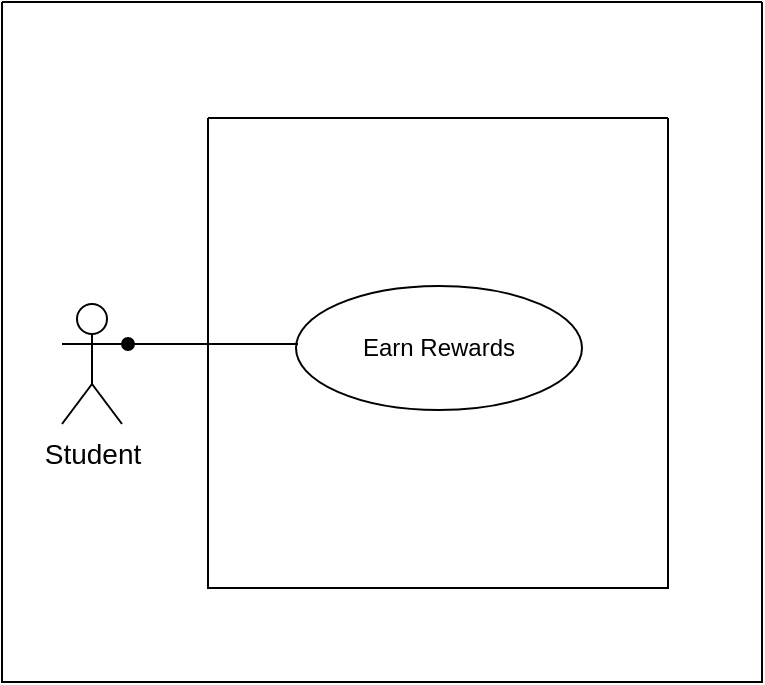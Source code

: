 <mxfile version="26.2.14">
  <diagram name="Page-1" id="IG8jHDU7k6NiExgm4UEW">
    <mxGraphModel dx="1042" dy="1662" grid="1" gridSize="10" guides="1" tooltips="1" connect="1" arrows="1" fold="1" page="1" pageScale="1" pageWidth="850" pageHeight="1100" math="0" shadow="0">
      <root>
        <mxCell id="0" />
        <mxCell id="1" parent="0" />
        <mxCell id="8sUa2zZufn3kIB9HhgjA-1" value="" style="swimlane;startSize=0;container=0;" vertex="1" parent="1">
          <mxGeometry x="107" y="-981" width="380" height="340" as="geometry" />
        </mxCell>
        <mxCell id="8sUa2zZufn3kIB9HhgjA-2" value="Student" style="shape=umlActor;verticalLabelPosition=bottom;verticalAlign=top;html=1;fontSize=14;" vertex="1" parent="8sUa2zZufn3kIB9HhgjA-1">
          <mxGeometry x="30" y="151" width="30" height="60" as="geometry" />
        </mxCell>
        <mxCell id="8sUa2zZufn3kIB9HhgjA-3" value="" style="swimlane;startSize=0;" vertex="1" parent="8sUa2zZufn3kIB9HhgjA-1">
          <mxGeometry x="103" y="58" width="230" height="235" as="geometry" />
        </mxCell>
        <mxCell id="8sUa2zZufn3kIB9HhgjA-4" value="Earn Rewards" style="ellipse;whiteSpace=wrap;html=1;" vertex="1" parent="1">
          <mxGeometry x="254" y="-839" width="143" height="62" as="geometry" />
        </mxCell>
        <mxCell id="8sUa2zZufn3kIB9HhgjA-5" value="" style="endArrow=none;html=1;rounded=0;startArrow=oval;startFill=1;exitX=1;exitY=0.333;exitDx=0;exitDy=0;exitPerimeter=0;" edge="1" parent="1">
          <mxGeometry width="50" height="50" relative="1" as="geometry">
            <mxPoint x="170" y="-810" as="sourcePoint" />
            <mxPoint x="255" y="-810" as="targetPoint" />
          </mxGeometry>
        </mxCell>
      </root>
    </mxGraphModel>
  </diagram>
</mxfile>
